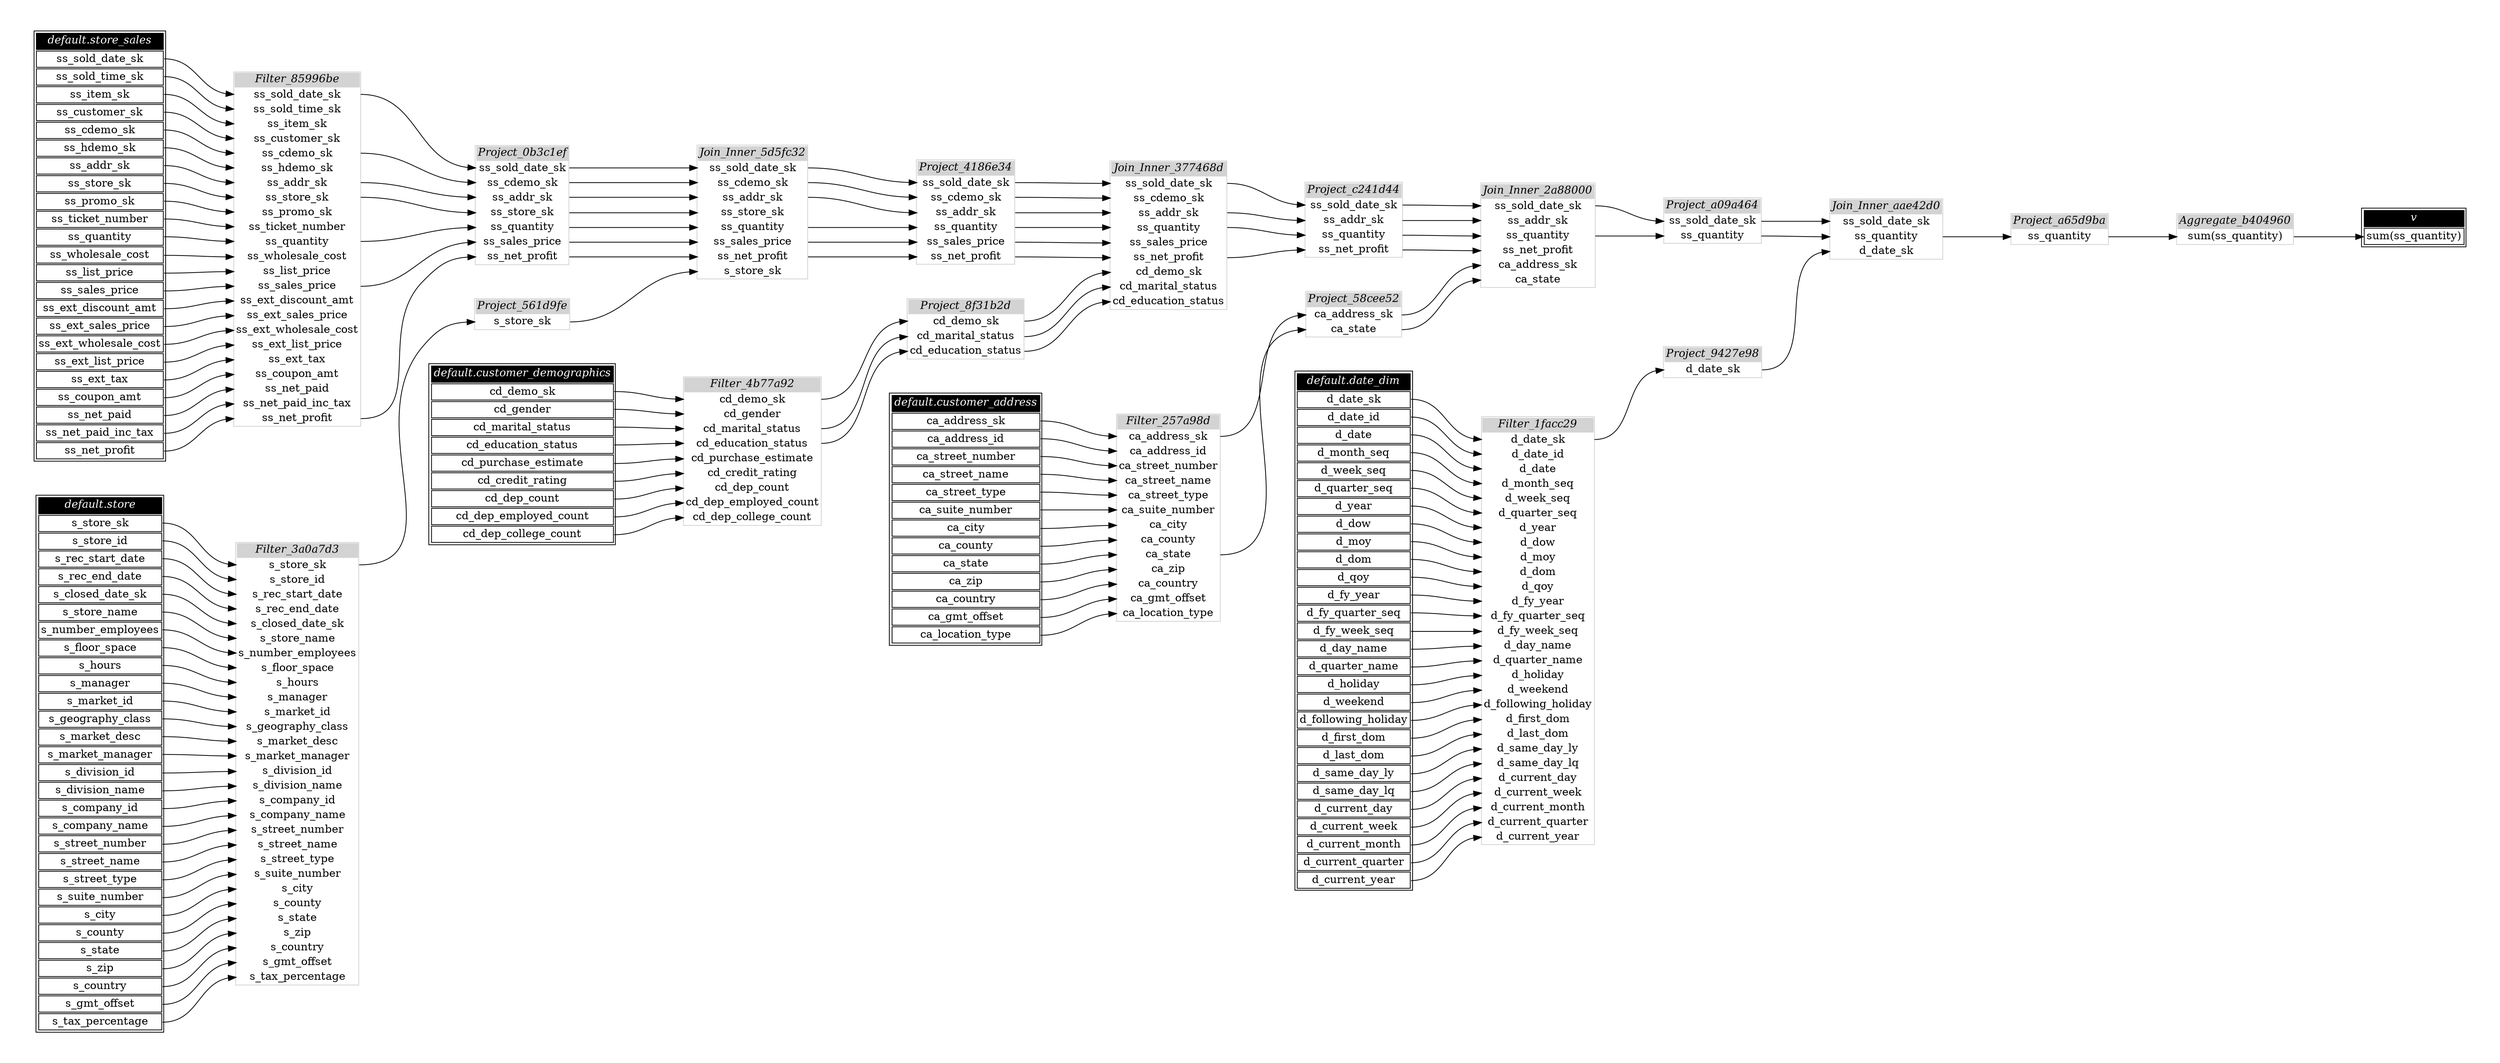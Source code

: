 // Automatically generated by TPCDSFlowTestSuite


digraph {
  graph [pad="0.5" nodesep="0.5" ranksep="1" fontname="Helvetica" rankdir=LR];
  node [shape=plaintext]

  
"Aggregate_b404960" [label=<
<table color="lightgray" border="1" cellborder="0" cellspacing="0">
  <tr><td bgcolor="lightgray" port="nodeName"><i>Aggregate_b404960</i></td></tr>
  <tr><td port="0">sum(ss_quantity)</td></tr>
</table>>];
     

"Filter_1facc29" [label=<
<table color="lightgray" border="1" cellborder="0" cellspacing="0">
  <tr><td bgcolor="lightgray" port="nodeName"><i>Filter_1facc29</i></td></tr>
  <tr><td port="0">d_date_sk</td></tr>
<tr><td port="1">d_date_id</td></tr>
<tr><td port="2">d_date</td></tr>
<tr><td port="3">d_month_seq</td></tr>
<tr><td port="4">d_week_seq</td></tr>
<tr><td port="5">d_quarter_seq</td></tr>
<tr><td port="6">d_year</td></tr>
<tr><td port="7">d_dow</td></tr>
<tr><td port="8">d_moy</td></tr>
<tr><td port="9">d_dom</td></tr>
<tr><td port="10">d_qoy</td></tr>
<tr><td port="11">d_fy_year</td></tr>
<tr><td port="12">d_fy_quarter_seq</td></tr>
<tr><td port="13">d_fy_week_seq</td></tr>
<tr><td port="14">d_day_name</td></tr>
<tr><td port="15">d_quarter_name</td></tr>
<tr><td port="16">d_holiday</td></tr>
<tr><td port="17">d_weekend</td></tr>
<tr><td port="18">d_following_holiday</td></tr>
<tr><td port="19">d_first_dom</td></tr>
<tr><td port="20">d_last_dom</td></tr>
<tr><td port="21">d_same_day_ly</td></tr>
<tr><td port="22">d_same_day_lq</td></tr>
<tr><td port="23">d_current_day</td></tr>
<tr><td port="24">d_current_week</td></tr>
<tr><td port="25">d_current_month</td></tr>
<tr><td port="26">d_current_quarter</td></tr>
<tr><td port="27">d_current_year</td></tr>
</table>>];
     

"Filter_257a98d" [label=<
<table color="lightgray" border="1" cellborder="0" cellspacing="0">
  <tr><td bgcolor="lightgray" port="nodeName"><i>Filter_257a98d</i></td></tr>
  <tr><td port="0">ca_address_sk</td></tr>
<tr><td port="1">ca_address_id</td></tr>
<tr><td port="2">ca_street_number</td></tr>
<tr><td port="3">ca_street_name</td></tr>
<tr><td port="4">ca_street_type</td></tr>
<tr><td port="5">ca_suite_number</td></tr>
<tr><td port="6">ca_city</td></tr>
<tr><td port="7">ca_county</td></tr>
<tr><td port="8">ca_state</td></tr>
<tr><td port="9">ca_zip</td></tr>
<tr><td port="10">ca_country</td></tr>
<tr><td port="11">ca_gmt_offset</td></tr>
<tr><td port="12">ca_location_type</td></tr>
</table>>];
     

"Filter_3a0a7d3" [label=<
<table color="lightgray" border="1" cellborder="0" cellspacing="0">
  <tr><td bgcolor="lightgray" port="nodeName"><i>Filter_3a0a7d3</i></td></tr>
  <tr><td port="0">s_store_sk</td></tr>
<tr><td port="1">s_store_id</td></tr>
<tr><td port="2">s_rec_start_date</td></tr>
<tr><td port="3">s_rec_end_date</td></tr>
<tr><td port="4">s_closed_date_sk</td></tr>
<tr><td port="5">s_store_name</td></tr>
<tr><td port="6">s_number_employees</td></tr>
<tr><td port="7">s_floor_space</td></tr>
<tr><td port="8">s_hours</td></tr>
<tr><td port="9">s_manager</td></tr>
<tr><td port="10">s_market_id</td></tr>
<tr><td port="11">s_geography_class</td></tr>
<tr><td port="12">s_market_desc</td></tr>
<tr><td port="13">s_market_manager</td></tr>
<tr><td port="14">s_division_id</td></tr>
<tr><td port="15">s_division_name</td></tr>
<tr><td port="16">s_company_id</td></tr>
<tr><td port="17">s_company_name</td></tr>
<tr><td port="18">s_street_number</td></tr>
<tr><td port="19">s_street_name</td></tr>
<tr><td port="20">s_street_type</td></tr>
<tr><td port="21">s_suite_number</td></tr>
<tr><td port="22">s_city</td></tr>
<tr><td port="23">s_county</td></tr>
<tr><td port="24">s_state</td></tr>
<tr><td port="25">s_zip</td></tr>
<tr><td port="26">s_country</td></tr>
<tr><td port="27">s_gmt_offset</td></tr>
<tr><td port="28">s_tax_percentage</td></tr>
</table>>];
     

"Filter_4b77a92" [label=<
<table color="lightgray" border="1" cellborder="0" cellspacing="0">
  <tr><td bgcolor="lightgray" port="nodeName"><i>Filter_4b77a92</i></td></tr>
  <tr><td port="0">cd_demo_sk</td></tr>
<tr><td port="1">cd_gender</td></tr>
<tr><td port="2">cd_marital_status</td></tr>
<tr><td port="3">cd_education_status</td></tr>
<tr><td port="4">cd_purchase_estimate</td></tr>
<tr><td port="5">cd_credit_rating</td></tr>
<tr><td port="6">cd_dep_count</td></tr>
<tr><td port="7">cd_dep_employed_count</td></tr>
<tr><td port="8">cd_dep_college_count</td></tr>
</table>>];
     

"Filter_85996be" [label=<
<table color="lightgray" border="1" cellborder="0" cellspacing="0">
  <tr><td bgcolor="lightgray" port="nodeName"><i>Filter_85996be</i></td></tr>
  <tr><td port="0">ss_sold_date_sk</td></tr>
<tr><td port="1">ss_sold_time_sk</td></tr>
<tr><td port="2">ss_item_sk</td></tr>
<tr><td port="3">ss_customer_sk</td></tr>
<tr><td port="4">ss_cdemo_sk</td></tr>
<tr><td port="5">ss_hdemo_sk</td></tr>
<tr><td port="6">ss_addr_sk</td></tr>
<tr><td port="7">ss_store_sk</td></tr>
<tr><td port="8">ss_promo_sk</td></tr>
<tr><td port="9">ss_ticket_number</td></tr>
<tr><td port="10">ss_quantity</td></tr>
<tr><td port="11">ss_wholesale_cost</td></tr>
<tr><td port="12">ss_list_price</td></tr>
<tr><td port="13">ss_sales_price</td></tr>
<tr><td port="14">ss_ext_discount_amt</td></tr>
<tr><td port="15">ss_ext_sales_price</td></tr>
<tr><td port="16">ss_ext_wholesale_cost</td></tr>
<tr><td port="17">ss_ext_list_price</td></tr>
<tr><td port="18">ss_ext_tax</td></tr>
<tr><td port="19">ss_coupon_amt</td></tr>
<tr><td port="20">ss_net_paid</td></tr>
<tr><td port="21">ss_net_paid_inc_tax</td></tr>
<tr><td port="22">ss_net_profit</td></tr>
</table>>];
     

"Join_Inner_2a88000" [label=<
<table color="lightgray" border="1" cellborder="0" cellspacing="0">
  <tr><td bgcolor="lightgray" port="nodeName"><i>Join_Inner_2a88000</i></td></tr>
  <tr><td port="0">ss_sold_date_sk</td></tr>
<tr><td port="1">ss_addr_sk</td></tr>
<tr><td port="2">ss_quantity</td></tr>
<tr><td port="3">ss_net_profit</td></tr>
<tr><td port="4">ca_address_sk</td></tr>
<tr><td port="5">ca_state</td></tr>
</table>>];
     

"Join_Inner_377468d" [label=<
<table color="lightgray" border="1" cellborder="0" cellspacing="0">
  <tr><td bgcolor="lightgray" port="nodeName"><i>Join_Inner_377468d</i></td></tr>
  <tr><td port="0">ss_sold_date_sk</td></tr>
<tr><td port="1">ss_cdemo_sk</td></tr>
<tr><td port="2">ss_addr_sk</td></tr>
<tr><td port="3">ss_quantity</td></tr>
<tr><td port="4">ss_sales_price</td></tr>
<tr><td port="5">ss_net_profit</td></tr>
<tr><td port="6">cd_demo_sk</td></tr>
<tr><td port="7">cd_marital_status</td></tr>
<tr><td port="8">cd_education_status</td></tr>
</table>>];
     

"Join_Inner_5d5fc32" [label=<
<table color="lightgray" border="1" cellborder="0" cellspacing="0">
  <tr><td bgcolor="lightgray" port="nodeName"><i>Join_Inner_5d5fc32</i></td></tr>
  <tr><td port="0">ss_sold_date_sk</td></tr>
<tr><td port="1">ss_cdemo_sk</td></tr>
<tr><td port="2">ss_addr_sk</td></tr>
<tr><td port="3">ss_store_sk</td></tr>
<tr><td port="4">ss_quantity</td></tr>
<tr><td port="5">ss_sales_price</td></tr>
<tr><td port="6">ss_net_profit</td></tr>
<tr><td port="7">s_store_sk</td></tr>
</table>>];
     

"Join_Inner_aae42d0" [label=<
<table color="lightgray" border="1" cellborder="0" cellspacing="0">
  <tr><td bgcolor="lightgray" port="nodeName"><i>Join_Inner_aae42d0</i></td></tr>
  <tr><td port="0">ss_sold_date_sk</td></tr>
<tr><td port="1">ss_quantity</td></tr>
<tr><td port="2">d_date_sk</td></tr>
</table>>];
     

"Project_0b3c1ef" [label=<
<table color="lightgray" border="1" cellborder="0" cellspacing="0">
  <tr><td bgcolor="lightgray" port="nodeName"><i>Project_0b3c1ef</i></td></tr>
  <tr><td port="0">ss_sold_date_sk</td></tr>
<tr><td port="1">ss_cdemo_sk</td></tr>
<tr><td port="2">ss_addr_sk</td></tr>
<tr><td port="3">ss_store_sk</td></tr>
<tr><td port="4">ss_quantity</td></tr>
<tr><td port="5">ss_sales_price</td></tr>
<tr><td port="6">ss_net_profit</td></tr>
</table>>];
     

"Project_4186e34" [label=<
<table color="lightgray" border="1" cellborder="0" cellspacing="0">
  <tr><td bgcolor="lightgray" port="nodeName"><i>Project_4186e34</i></td></tr>
  <tr><td port="0">ss_sold_date_sk</td></tr>
<tr><td port="1">ss_cdemo_sk</td></tr>
<tr><td port="2">ss_addr_sk</td></tr>
<tr><td port="3">ss_quantity</td></tr>
<tr><td port="4">ss_sales_price</td></tr>
<tr><td port="5">ss_net_profit</td></tr>
</table>>];
     

"Project_561d9fe" [label=<
<table color="lightgray" border="1" cellborder="0" cellspacing="0">
  <tr><td bgcolor="lightgray" port="nodeName"><i>Project_561d9fe</i></td></tr>
  <tr><td port="0">s_store_sk</td></tr>
</table>>];
     

"Project_58cee52" [label=<
<table color="lightgray" border="1" cellborder="0" cellspacing="0">
  <tr><td bgcolor="lightgray" port="nodeName"><i>Project_58cee52</i></td></tr>
  <tr><td port="0">ca_address_sk</td></tr>
<tr><td port="1">ca_state</td></tr>
</table>>];
     

"Project_8f31b2d" [label=<
<table color="lightgray" border="1" cellborder="0" cellspacing="0">
  <tr><td bgcolor="lightgray" port="nodeName"><i>Project_8f31b2d</i></td></tr>
  <tr><td port="0">cd_demo_sk</td></tr>
<tr><td port="1">cd_marital_status</td></tr>
<tr><td port="2">cd_education_status</td></tr>
</table>>];
     

"Project_9427e98" [label=<
<table color="lightgray" border="1" cellborder="0" cellspacing="0">
  <tr><td bgcolor="lightgray" port="nodeName"><i>Project_9427e98</i></td></tr>
  <tr><td port="0">d_date_sk</td></tr>
</table>>];
     

"Project_a09a464" [label=<
<table color="lightgray" border="1" cellborder="0" cellspacing="0">
  <tr><td bgcolor="lightgray" port="nodeName"><i>Project_a09a464</i></td></tr>
  <tr><td port="0">ss_sold_date_sk</td></tr>
<tr><td port="1">ss_quantity</td></tr>
</table>>];
     

"Project_a65d9ba" [label=<
<table color="lightgray" border="1" cellborder="0" cellspacing="0">
  <tr><td bgcolor="lightgray" port="nodeName"><i>Project_a65d9ba</i></td></tr>
  <tr><td port="0">ss_quantity</td></tr>
</table>>];
     

"Project_c241d44" [label=<
<table color="lightgray" border="1" cellborder="0" cellspacing="0">
  <tr><td bgcolor="lightgray" port="nodeName"><i>Project_c241d44</i></td></tr>
  <tr><td port="0">ss_sold_date_sk</td></tr>
<tr><td port="1">ss_addr_sk</td></tr>
<tr><td port="2">ss_quantity</td></tr>
<tr><td port="3">ss_net_profit</td></tr>
</table>>];
     

"default.customer_address" [color="black" label=<
<table>
  <tr><td bgcolor="black" port="nodeName"><i><font color="white">default.customer_address</font></i></td></tr>
  <tr><td port="0">ca_address_sk</td></tr>
<tr><td port="1">ca_address_id</td></tr>
<tr><td port="2">ca_street_number</td></tr>
<tr><td port="3">ca_street_name</td></tr>
<tr><td port="4">ca_street_type</td></tr>
<tr><td port="5">ca_suite_number</td></tr>
<tr><td port="6">ca_city</td></tr>
<tr><td port="7">ca_county</td></tr>
<tr><td port="8">ca_state</td></tr>
<tr><td port="9">ca_zip</td></tr>
<tr><td port="10">ca_country</td></tr>
<tr><td port="11">ca_gmt_offset</td></tr>
<tr><td port="12">ca_location_type</td></tr>
</table>>];
     

"default.customer_demographics" [color="black" label=<
<table>
  <tr><td bgcolor="black" port="nodeName"><i><font color="white">default.customer_demographics</font></i></td></tr>
  <tr><td port="0">cd_demo_sk</td></tr>
<tr><td port="1">cd_gender</td></tr>
<tr><td port="2">cd_marital_status</td></tr>
<tr><td port="3">cd_education_status</td></tr>
<tr><td port="4">cd_purchase_estimate</td></tr>
<tr><td port="5">cd_credit_rating</td></tr>
<tr><td port="6">cd_dep_count</td></tr>
<tr><td port="7">cd_dep_employed_count</td></tr>
<tr><td port="8">cd_dep_college_count</td></tr>
</table>>];
     

"default.date_dim" [color="black" label=<
<table>
  <tr><td bgcolor="black" port="nodeName"><i><font color="white">default.date_dim</font></i></td></tr>
  <tr><td port="0">d_date_sk</td></tr>
<tr><td port="1">d_date_id</td></tr>
<tr><td port="2">d_date</td></tr>
<tr><td port="3">d_month_seq</td></tr>
<tr><td port="4">d_week_seq</td></tr>
<tr><td port="5">d_quarter_seq</td></tr>
<tr><td port="6">d_year</td></tr>
<tr><td port="7">d_dow</td></tr>
<tr><td port="8">d_moy</td></tr>
<tr><td port="9">d_dom</td></tr>
<tr><td port="10">d_qoy</td></tr>
<tr><td port="11">d_fy_year</td></tr>
<tr><td port="12">d_fy_quarter_seq</td></tr>
<tr><td port="13">d_fy_week_seq</td></tr>
<tr><td port="14">d_day_name</td></tr>
<tr><td port="15">d_quarter_name</td></tr>
<tr><td port="16">d_holiday</td></tr>
<tr><td port="17">d_weekend</td></tr>
<tr><td port="18">d_following_holiday</td></tr>
<tr><td port="19">d_first_dom</td></tr>
<tr><td port="20">d_last_dom</td></tr>
<tr><td port="21">d_same_day_ly</td></tr>
<tr><td port="22">d_same_day_lq</td></tr>
<tr><td port="23">d_current_day</td></tr>
<tr><td port="24">d_current_week</td></tr>
<tr><td port="25">d_current_month</td></tr>
<tr><td port="26">d_current_quarter</td></tr>
<tr><td port="27">d_current_year</td></tr>
</table>>];
     

"default.store" [color="black" label=<
<table>
  <tr><td bgcolor="black" port="nodeName"><i><font color="white">default.store</font></i></td></tr>
  <tr><td port="0">s_store_sk</td></tr>
<tr><td port="1">s_store_id</td></tr>
<tr><td port="2">s_rec_start_date</td></tr>
<tr><td port="3">s_rec_end_date</td></tr>
<tr><td port="4">s_closed_date_sk</td></tr>
<tr><td port="5">s_store_name</td></tr>
<tr><td port="6">s_number_employees</td></tr>
<tr><td port="7">s_floor_space</td></tr>
<tr><td port="8">s_hours</td></tr>
<tr><td port="9">s_manager</td></tr>
<tr><td port="10">s_market_id</td></tr>
<tr><td port="11">s_geography_class</td></tr>
<tr><td port="12">s_market_desc</td></tr>
<tr><td port="13">s_market_manager</td></tr>
<tr><td port="14">s_division_id</td></tr>
<tr><td port="15">s_division_name</td></tr>
<tr><td port="16">s_company_id</td></tr>
<tr><td port="17">s_company_name</td></tr>
<tr><td port="18">s_street_number</td></tr>
<tr><td port="19">s_street_name</td></tr>
<tr><td port="20">s_street_type</td></tr>
<tr><td port="21">s_suite_number</td></tr>
<tr><td port="22">s_city</td></tr>
<tr><td port="23">s_county</td></tr>
<tr><td port="24">s_state</td></tr>
<tr><td port="25">s_zip</td></tr>
<tr><td port="26">s_country</td></tr>
<tr><td port="27">s_gmt_offset</td></tr>
<tr><td port="28">s_tax_percentage</td></tr>
</table>>];
     

"default.store_sales" [color="black" label=<
<table>
  <tr><td bgcolor="black" port="nodeName"><i><font color="white">default.store_sales</font></i></td></tr>
  <tr><td port="0">ss_sold_date_sk</td></tr>
<tr><td port="1">ss_sold_time_sk</td></tr>
<tr><td port="2">ss_item_sk</td></tr>
<tr><td port="3">ss_customer_sk</td></tr>
<tr><td port="4">ss_cdemo_sk</td></tr>
<tr><td port="5">ss_hdemo_sk</td></tr>
<tr><td port="6">ss_addr_sk</td></tr>
<tr><td port="7">ss_store_sk</td></tr>
<tr><td port="8">ss_promo_sk</td></tr>
<tr><td port="9">ss_ticket_number</td></tr>
<tr><td port="10">ss_quantity</td></tr>
<tr><td port="11">ss_wholesale_cost</td></tr>
<tr><td port="12">ss_list_price</td></tr>
<tr><td port="13">ss_sales_price</td></tr>
<tr><td port="14">ss_ext_discount_amt</td></tr>
<tr><td port="15">ss_ext_sales_price</td></tr>
<tr><td port="16">ss_ext_wholesale_cost</td></tr>
<tr><td port="17">ss_ext_list_price</td></tr>
<tr><td port="18">ss_ext_tax</td></tr>
<tr><td port="19">ss_coupon_amt</td></tr>
<tr><td port="20">ss_net_paid</td></tr>
<tr><td port="21">ss_net_paid_inc_tax</td></tr>
<tr><td port="22">ss_net_profit</td></tr>
</table>>];
     

"v" [color="black" label=<
<table>
  <tr><td bgcolor="black" port="nodeName"><i><font color="white">v</font></i></td></tr>
  <tr><td port="0">sum(ss_quantity)</td></tr>
</table>>];
     
  "Aggregate_b404960":0 -> "v":0;
"Filter_1facc29":0 -> "Project_9427e98":0;
"Filter_257a98d":0 -> "Project_58cee52":0;
"Filter_257a98d":8 -> "Project_58cee52":1;
"Filter_3a0a7d3":0 -> "Project_561d9fe":0;
"Filter_4b77a92":0 -> "Project_8f31b2d":0;
"Filter_4b77a92":2 -> "Project_8f31b2d":1;
"Filter_4b77a92":3 -> "Project_8f31b2d":2;
"Filter_85996be":0 -> "Project_0b3c1ef":0;
"Filter_85996be":10 -> "Project_0b3c1ef":4;
"Filter_85996be":13 -> "Project_0b3c1ef":5;
"Filter_85996be":22 -> "Project_0b3c1ef":6;
"Filter_85996be":4 -> "Project_0b3c1ef":1;
"Filter_85996be":6 -> "Project_0b3c1ef":2;
"Filter_85996be":7 -> "Project_0b3c1ef":3;
"Join_Inner_2a88000":0 -> "Project_a09a464":0;
"Join_Inner_2a88000":2 -> "Project_a09a464":1;
"Join_Inner_377468d":0 -> "Project_c241d44":0;
"Join_Inner_377468d":2 -> "Project_c241d44":1;
"Join_Inner_377468d":3 -> "Project_c241d44":2;
"Join_Inner_377468d":5 -> "Project_c241d44":3;
"Join_Inner_5d5fc32":0 -> "Project_4186e34":0;
"Join_Inner_5d5fc32":1 -> "Project_4186e34":1;
"Join_Inner_5d5fc32":2 -> "Project_4186e34":2;
"Join_Inner_5d5fc32":4 -> "Project_4186e34":3;
"Join_Inner_5d5fc32":5 -> "Project_4186e34":4;
"Join_Inner_5d5fc32":6 -> "Project_4186e34":5;
"Join_Inner_aae42d0":1 -> "Project_a65d9ba":0;
"Project_0b3c1ef":0 -> "Join_Inner_5d5fc32":0;
"Project_0b3c1ef":1 -> "Join_Inner_5d5fc32":1;
"Project_0b3c1ef":2 -> "Join_Inner_5d5fc32":2;
"Project_0b3c1ef":3 -> "Join_Inner_5d5fc32":3;
"Project_0b3c1ef":4 -> "Join_Inner_5d5fc32":4;
"Project_0b3c1ef":5 -> "Join_Inner_5d5fc32":5;
"Project_0b3c1ef":6 -> "Join_Inner_5d5fc32":6;
"Project_4186e34":0 -> "Join_Inner_377468d":0;
"Project_4186e34":1 -> "Join_Inner_377468d":1;
"Project_4186e34":2 -> "Join_Inner_377468d":2;
"Project_4186e34":3 -> "Join_Inner_377468d":3;
"Project_4186e34":4 -> "Join_Inner_377468d":4;
"Project_4186e34":5 -> "Join_Inner_377468d":5;
"Project_561d9fe":0 -> "Join_Inner_5d5fc32":7;
"Project_58cee52":0 -> "Join_Inner_2a88000":4;
"Project_58cee52":1 -> "Join_Inner_2a88000":5;
"Project_8f31b2d":0 -> "Join_Inner_377468d":6;
"Project_8f31b2d":1 -> "Join_Inner_377468d":7;
"Project_8f31b2d":2 -> "Join_Inner_377468d":8;
"Project_9427e98":0 -> "Join_Inner_aae42d0":2;
"Project_a09a464":0 -> "Join_Inner_aae42d0":0;
"Project_a09a464":1 -> "Join_Inner_aae42d0":1;
"Project_a65d9ba":0 -> "Aggregate_b404960":0;
"Project_c241d44":0 -> "Join_Inner_2a88000":0;
"Project_c241d44":1 -> "Join_Inner_2a88000":1;
"Project_c241d44":2 -> "Join_Inner_2a88000":2;
"Project_c241d44":3 -> "Join_Inner_2a88000":3;
"default.customer_address":0 -> "Filter_257a98d":0;
"default.customer_address":1 -> "Filter_257a98d":1;
"default.customer_address":10 -> "Filter_257a98d":10;
"default.customer_address":11 -> "Filter_257a98d":11;
"default.customer_address":12 -> "Filter_257a98d":12;
"default.customer_address":2 -> "Filter_257a98d":2;
"default.customer_address":3 -> "Filter_257a98d":3;
"default.customer_address":4 -> "Filter_257a98d":4;
"default.customer_address":5 -> "Filter_257a98d":5;
"default.customer_address":6 -> "Filter_257a98d":6;
"default.customer_address":7 -> "Filter_257a98d":7;
"default.customer_address":8 -> "Filter_257a98d":8;
"default.customer_address":9 -> "Filter_257a98d":9;
"default.customer_demographics":0 -> "Filter_4b77a92":0;
"default.customer_demographics":1 -> "Filter_4b77a92":1;
"default.customer_demographics":2 -> "Filter_4b77a92":2;
"default.customer_demographics":3 -> "Filter_4b77a92":3;
"default.customer_demographics":4 -> "Filter_4b77a92":4;
"default.customer_demographics":5 -> "Filter_4b77a92":5;
"default.customer_demographics":6 -> "Filter_4b77a92":6;
"default.customer_demographics":7 -> "Filter_4b77a92":7;
"default.customer_demographics":8 -> "Filter_4b77a92":8;
"default.date_dim":0 -> "Filter_1facc29":0;
"default.date_dim":1 -> "Filter_1facc29":1;
"default.date_dim":10 -> "Filter_1facc29":10;
"default.date_dim":11 -> "Filter_1facc29":11;
"default.date_dim":12 -> "Filter_1facc29":12;
"default.date_dim":13 -> "Filter_1facc29":13;
"default.date_dim":14 -> "Filter_1facc29":14;
"default.date_dim":15 -> "Filter_1facc29":15;
"default.date_dim":16 -> "Filter_1facc29":16;
"default.date_dim":17 -> "Filter_1facc29":17;
"default.date_dim":18 -> "Filter_1facc29":18;
"default.date_dim":19 -> "Filter_1facc29":19;
"default.date_dim":2 -> "Filter_1facc29":2;
"default.date_dim":20 -> "Filter_1facc29":20;
"default.date_dim":21 -> "Filter_1facc29":21;
"default.date_dim":22 -> "Filter_1facc29":22;
"default.date_dim":23 -> "Filter_1facc29":23;
"default.date_dim":24 -> "Filter_1facc29":24;
"default.date_dim":25 -> "Filter_1facc29":25;
"default.date_dim":26 -> "Filter_1facc29":26;
"default.date_dim":27 -> "Filter_1facc29":27;
"default.date_dim":3 -> "Filter_1facc29":3;
"default.date_dim":4 -> "Filter_1facc29":4;
"default.date_dim":5 -> "Filter_1facc29":5;
"default.date_dim":6 -> "Filter_1facc29":6;
"default.date_dim":7 -> "Filter_1facc29":7;
"default.date_dim":8 -> "Filter_1facc29":8;
"default.date_dim":9 -> "Filter_1facc29":9;
"default.store":0 -> "Filter_3a0a7d3":0;
"default.store":1 -> "Filter_3a0a7d3":1;
"default.store":10 -> "Filter_3a0a7d3":10;
"default.store":11 -> "Filter_3a0a7d3":11;
"default.store":12 -> "Filter_3a0a7d3":12;
"default.store":13 -> "Filter_3a0a7d3":13;
"default.store":14 -> "Filter_3a0a7d3":14;
"default.store":15 -> "Filter_3a0a7d3":15;
"default.store":16 -> "Filter_3a0a7d3":16;
"default.store":17 -> "Filter_3a0a7d3":17;
"default.store":18 -> "Filter_3a0a7d3":18;
"default.store":19 -> "Filter_3a0a7d3":19;
"default.store":2 -> "Filter_3a0a7d3":2;
"default.store":20 -> "Filter_3a0a7d3":20;
"default.store":21 -> "Filter_3a0a7d3":21;
"default.store":22 -> "Filter_3a0a7d3":22;
"default.store":23 -> "Filter_3a0a7d3":23;
"default.store":24 -> "Filter_3a0a7d3":24;
"default.store":25 -> "Filter_3a0a7d3":25;
"default.store":26 -> "Filter_3a0a7d3":26;
"default.store":27 -> "Filter_3a0a7d3":27;
"default.store":28 -> "Filter_3a0a7d3":28;
"default.store":3 -> "Filter_3a0a7d3":3;
"default.store":4 -> "Filter_3a0a7d3":4;
"default.store":5 -> "Filter_3a0a7d3":5;
"default.store":6 -> "Filter_3a0a7d3":6;
"default.store":7 -> "Filter_3a0a7d3":7;
"default.store":8 -> "Filter_3a0a7d3":8;
"default.store":9 -> "Filter_3a0a7d3":9;
"default.store_sales":0 -> "Filter_85996be":0;
"default.store_sales":1 -> "Filter_85996be":1;
"default.store_sales":10 -> "Filter_85996be":10;
"default.store_sales":11 -> "Filter_85996be":11;
"default.store_sales":12 -> "Filter_85996be":12;
"default.store_sales":13 -> "Filter_85996be":13;
"default.store_sales":14 -> "Filter_85996be":14;
"default.store_sales":15 -> "Filter_85996be":15;
"default.store_sales":16 -> "Filter_85996be":16;
"default.store_sales":17 -> "Filter_85996be":17;
"default.store_sales":18 -> "Filter_85996be":18;
"default.store_sales":19 -> "Filter_85996be":19;
"default.store_sales":2 -> "Filter_85996be":2;
"default.store_sales":20 -> "Filter_85996be":20;
"default.store_sales":21 -> "Filter_85996be":21;
"default.store_sales":22 -> "Filter_85996be":22;
"default.store_sales":3 -> "Filter_85996be":3;
"default.store_sales":4 -> "Filter_85996be":4;
"default.store_sales":5 -> "Filter_85996be":5;
"default.store_sales":6 -> "Filter_85996be":6;
"default.store_sales":7 -> "Filter_85996be":7;
"default.store_sales":8 -> "Filter_85996be":8;
"default.store_sales":9 -> "Filter_85996be":9;
}
       